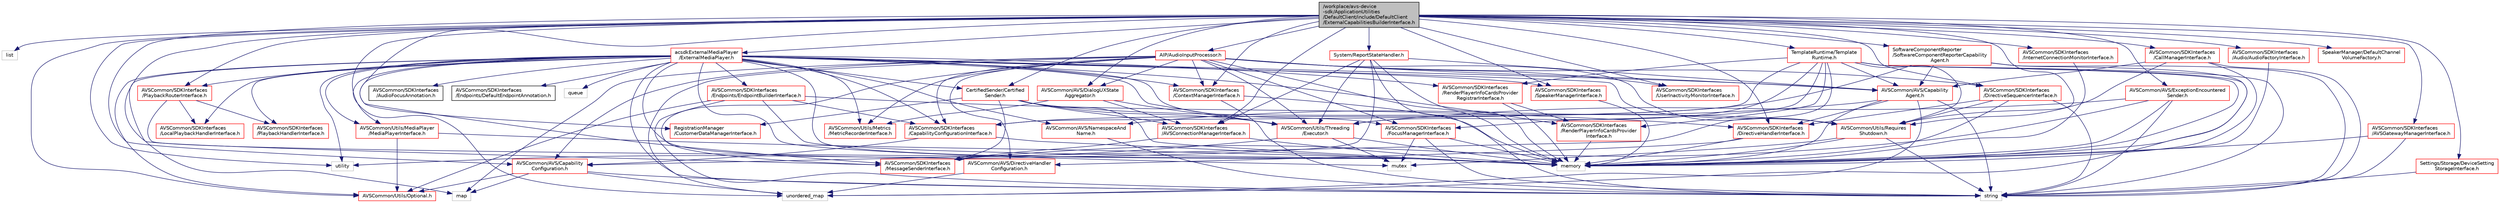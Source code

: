 digraph "/workplace/avs-device-sdk/ApplicationUtilities/DefaultClient/include/DefaultClient/ExternalCapabilitiesBuilderInterface.h"
{
  edge [fontname="Helvetica",fontsize="10",labelfontname="Helvetica",labelfontsize="10"];
  node [fontname="Helvetica",fontsize="10",shape=record];
  Node0 [label="/workplace/avs-device\l-sdk/ApplicationUtilities\l/DefaultClient/include/DefaultClient\l/ExternalCapabilitiesBuilderInterface.h",height=0.2,width=0.4,color="black", fillcolor="grey75", style="filled", fontcolor="black"];
  Node0 -> Node1 [color="midnightblue",fontsize="10",style="solid",fontname="Helvetica"];
  Node1 [label="list",height=0.2,width=0.4,color="grey75", fillcolor="white", style="filled"];
  Node0 -> Node2 [color="midnightblue",fontsize="10",style="solid",fontname="Helvetica"];
  Node2 [label="utility",height=0.2,width=0.4,color="grey75", fillcolor="white", style="filled"];
  Node0 -> Node3 [color="midnightblue",fontsize="10",style="solid",fontname="Helvetica"];
  Node3 [label="acsdkExternalMediaPlayer\l/ExternalMediaPlayer.h",height=0.2,width=0.4,color="red", fillcolor="white", style="filled",URL="$_external_media_player_8h.html"];
  Node3 -> Node4 [color="midnightblue",fontsize="10",style="solid",fontname="Helvetica"];
  Node4 [label="map",height=0.2,width=0.4,color="grey75", fillcolor="white", style="filled"];
  Node3 -> Node5 [color="midnightblue",fontsize="10",style="solid",fontname="Helvetica"];
  Node5 [label="memory",height=0.2,width=0.4,color="grey75", fillcolor="white", style="filled"];
  Node3 -> Node6 [color="midnightblue",fontsize="10",style="solid",fontname="Helvetica"];
  Node6 [label="mutex",height=0.2,width=0.4,color="grey75", fillcolor="white", style="filled"];
  Node3 -> Node7 [color="midnightblue",fontsize="10",style="solid",fontname="Helvetica"];
  Node7 [label="queue",height=0.2,width=0.4,color="grey75", fillcolor="white", style="filled"];
  Node3 -> Node8 [color="midnightblue",fontsize="10",style="solid",fontname="Helvetica"];
  Node8 [label="string",height=0.2,width=0.4,color="grey75", fillcolor="white", style="filled"];
  Node3 -> Node9 [color="midnightblue",fontsize="10",style="solid",fontname="Helvetica"];
  Node9 [label="unordered_map",height=0.2,width=0.4,color="grey75", fillcolor="white", style="filled"];
  Node3 -> Node2 [color="midnightblue",fontsize="10",style="solid",fontname="Helvetica"];
  Node3 -> Node10 [color="midnightblue",fontsize="10",style="solid",fontname="Helvetica"];
  Node10 [label="AVSCommon/AVS/Capability\lAgent.h",height=0.2,width=0.4,color="red", fillcolor="white", style="filled",URL="$_capability_agent_8h.html"];
  Node10 -> Node9 [color="midnightblue",fontsize="10",style="solid",fontname="Helvetica"];
  Node10 -> Node8 [color="midnightblue",fontsize="10",style="solid",fontname="Helvetica"];
  Node10 -> Node5 [color="midnightblue",fontsize="10",style="solid",fontname="Helvetica"];
  Node10 -> Node12 [color="midnightblue",fontsize="10",style="solid",fontname="Helvetica"];
  Node12 [label="AVSCommon/AVS/NamespaceAnd\lName.h",height=0.2,width=0.4,color="red", fillcolor="white", style="filled",URL="$_namespace_and_name_8h.html"];
  Node12 -> Node8 [color="midnightblue",fontsize="10",style="solid",fontname="Helvetica"];
  Node10 -> Node52 [color="midnightblue",fontsize="10",style="solid",fontname="Helvetica"];
  Node52 [label="AVSCommon/SDKInterfaces\l/DirectiveHandlerInterface.h",height=0.2,width=0.4,color="red", fillcolor="white", style="filled",URL="$_directive_handler_interface_8h.html"];
  Node52 -> Node5 [color="midnightblue",fontsize="10",style="solid",fontname="Helvetica"];
  Node52 -> Node66 [color="midnightblue",fontsize="10",style="solid",fontname="Helvetica"];
  Node66 [label="AVSCommon/AVS/DirectiveHandler\lConfiguration.h",height=0.2,width=0.4,color="red", fillcolor="white", style="filled",URL="$_directive_handler_configuration_8h.html"];
  Node66 -> Node9 [color="midnightblue",fontsize="10",style="solid",fontname="Helvetica"];
  Node3 -> Node66 [color="midnightblue",fontsize="10",style="solid",fontname="Helvetica"];
  Node3 -> Node12 [color="midnightblue",fontsize="10",style="solid",fontname="Helvetica"];
  Node3 -> Node72 [color="midnightblue",fontsize="10",style="solid",fontname="Helvetica"];
  Node72 [label="AVSCommon/SDKInterfaces\l/AudioFocusAnnotation.h",height=0.2,width=0.4,color="black", fillcolor="white", style="filled",URL="$_audio_focus_annotation_8h.html"];
  Node3 -> Node73 [color="midnightblue",fontsize="10",style="solid",fontname="Helvetica"];
  Node73 [label="AVSCommon/SDKInterfaces\l/CapabilityConfigurationInterface.h",height=0.2,width=0.4,color="red", fillcolor="white", style="filled",URL="$_capability_configuration_interface_8h.html"];
  Node73 -> Node5 [color="midnightblue",fontsize="10",style="solid",fontname="Helvetica"];
  Node73 -> Node75 [color="midnightblue",fontsize="10",style="solid",fontname="Helvetica"];
  Node75 [label="AVSCommon/AVS/Capability\lConfiguration.h",height=0.2,width=0.4,color="red", fillcolor="white", style="filled",URL="$_capability_configuration_8h.html"];
  Node75 -> Node4 [color="midnightblue",fontsize="10",style="solid",fontname="Helvetica"];
  Node75 -> Node8 [color="midnightblue",fontsize="10",style="solid",fontname="Helvetica"];
  Node75 -> Node9 [color="midnightblue",fontsize="10",style="solid",fontname="Helvetica"];
  Node75 -> Node15 [color="midnightblue",fontsize="10",style="solid",fontname="Helvetica"];
  Node15 [label="AVSCommon/Utils/Optional.h",height=0.2,width=0.4,color="red", fillcolor="white", style="filled",URL="$_optional_8h.html"];
  Node3 -> Node76 [color="midnightblue",fontsize="10",style="solid",fontname="Helvetica"];
  Node76 [label="AVSCommon/SDKInterfaces\l/ContextManagerInterface.h",height=0.2,width=0.4,color="red", fillcolor="white", style="filled",URL="$_context_manager_interface_8h.html"];
  Node76 -> Node5 [color="midnightblue",fontsize="10",style="solid",fontname="Helvetica"];
  Node76 -> Node8 [color="midnightblue",fontsize="10",style="solid",fontname="Helvetica"];
  Node3 -> Node80 [color="midnightblue",fontsize="10",style="solid",fontname="Helvetica"];
  Node80 [label="AVSCommon/SDKInterfaces\l/FocusManagerInterface.h",height=0.2,width=0.4,color="red", fillcolor="white", style="filled",URL="$_focus_manager_interface_8h.html"];
  Node80 -> Node5 [color="midnightblue",fontsize="10",style="solid",fontname="Helvetica"];
  Node80 -> Node6 [color="midnightblue",fontsize="10",style="solid",fontname="Helvetica"];
  Node80 -> Node8 [color="midnightblue",fontsize="10",style="solid",fontname="Helvetica"];
  Node3 -> Node84 [color="midnightblue",fontsize="10",style="solid",fontname="Helvetica"];
  Node84 [label="AVSCommon/SDKInterfaces\l/LocalPlaybackHandlerInterface.h",height=0.2,width=0.4,color="red", fillcolor="white", style="filled",URL="$_local_playback_handler_interface_8h.html"];
  Node3 -> Node86 [color="midnightblue",fontsize="10",style="solid",fontname="Helvetica"];
  Node86 [label="AVSCommon/SDKInterfaces\l/MessageSenderInterface.h",height=0.2,width=0.4,color="red", fillcolor="white", style="filled",URL="$_message_sender_interface_8h.html"];
  Node3 -> Node90 [color="midnightblue",fontsize="10",style="solid",fontname="Helvetica"];
  Node90 [label="AVSCommon/SDKInterfaces\l/PlaybackHandlerInterface.h",height=0.2,width=0.4,color="red", fillcolor="white", style="filled",URL="$_playback_handler_interface_8h.html"];
  Node3 -> Node91 [color="midnightblue",fontsize="10",style="solid",fontname="Helvetica"];
  Node91 [label="AVSCommon/SDKInterfaces\l/PlaybackRouterInterface.h",height=0.2,width=0.4,color="red", fillcolor="white", style="filled",URL="$_playback_router_interface_8h.html"];
  Node91 -> Node5 [color="midnightblue",fontsize="10",style="solid",fontname="Helvetica"];
  Node91 -> Node90 [color="midnightblue",fontsize="10",style="solid",fontname="Helvetica"];
  Node91 -> Node84 [color="midnightblue",fontsize="10",style="solid",fontname="Helvetica"];
  Node3 -> Node92 [color="midnightblue",fontsize="10",style="solid",fontname="Helvetica"];
  Node92 [label="AVSCommon/SDKInterfaces\l/RenderPlayerInfoCardsProvider\lInterface.h",height=0.2,width=0.4,color="red", fillcolor="white", style="filled",URL="$_render_player_info_cards_provider_interface_8h.html"];
  Node92 -> Node5 [color="midnightblue",fontsize="10",style="solid",fontname="Helvetica"];
  Node3 -> Node97 [color="midnightblue",fontsize="10",style="solid",fontname="Helvetica"];
  Node97 [label="AVSCommon/SDKInterfaces\l/RenderPlayerInfoCardsProvider\lRegistrarInterface.h",height=0.2,width=0.4,color="red", fillcolor="white", style="filled",URL="$_render_player_info_cards_provider_registrar_interface_8h.html"];
  Node97 -> Node5 [color="midnightblue",fontsize="10",style="solid",fontname="Helvetica"];
  Node97 -> Node92 [color="midnightblue",fontsize="10",style="solid",fontname="Helvetica"];
  Node3 -> Node98 [color="midnightblue",fontsize="10",style="solid",fontname="Helvetica"];
  Node98 [label="AVSCommon/SDKInterfaces\l/SpeakerManagerInterface.h",height=0.2,width=0.4,color="red", fillcolor="white", style="filled",URL="$_speaker_manager_interface_8h.html"];
  Node98 -> Node5 [color="midnightblue",fontsize="10",style="solid",fontname="Helvetica"];
  Node3 -> Node103 [color="midnightblue",fontsize="10",style="solid",fontname="Helvetica"];
  Node103 [label="AVSCommon/SDKInterfaces\l/Endpoints/DefaultEndpointAnnotation.h",height=0.2,width=0.4,color="black", fillcolor="white", style="filled",URL="$_default_endpoint_annotation_8h.html"];
  Node3 -> Node104 [color="midnightblue",fontsize="10",style="solid",fontname="Helvetica"];
  Node104 [label="AVSCommon/SDKInterfaces\l/Endpoints/EndpointBuilderInterface.h",height=0.2,width=0.4,color="red", fillcolor="white", style="filled",URL="$_endpoint_builder_interface_8h.html"];
  Node104 -> Node5 [color="midnightblue",fontsize="10",style="solid",fontname="Helvetica"];
  Node104 -> Node8 [color="midnightblue",fontsize="10",style="solid",fontname="Helvetica"];
  Node104 -> Node73 [color="midnightblue",fontsize="10",style="solid",fontname="Helvetica"];
  Node104 -> Node52 [color="midnightblue",fontsize="10",style="solid",fontname="Helvetica"];
  Node104 -> Node15 [color="midnightblue",fontsize="10",style="solid",fontname="Helvetica"];
  Node3 -> Node137 [color="midnightblue",fontsize="10",style="solid",fontname="Helvetica"];
  Node137 [label="AVSCommon/Utils/MediaPlayer\l/MediaPlayerInterface.h",height=0.2,width=0.4,color="red", fillcolor="white", style="filled",URL="$_media_player_interface_8h.html"];
  Node137 -> Node5 [color="midnightblue",fontsize="10",style="solid",fontname="Helvetica"];
  Node137 -> Node15 [color="midnightblue",fontsize="10",style="solid",fontname="Helvetica"];
  Node3 -> Node148 [color="midnightblue",fontsize="10",style="solid",fontname="Helvetica"];
  Node148 [label="AVSCommon/Utils/Metrics\l/MetricRecorderInterface.h",height=0.2,width=0.4,color="red", fillcolor="white", style="filled",URL="$_metric_recorder_interface_8h.html"];
  Node3 -> Node15 [color="midnightblue",fontsize="10",style="solid",fontname="Helvetica"];
  Node3 -> Node108 [color="midnightblue",fontsize="10",style="solid",fontname="Helvetica"];
  Node108 [label="AVSCommon/Utils/Requires\lShutdown.h",height=0.2,width=0.4,color="red", fillcolor="white", style="filled",URL="$_requires_shutdown_8h.html"];
  Node108 -> Node5 [color="midnightblue",fontsize="10",style="solid",fontname="Helvetica"];
  Node108 -> Node6 [color="midnightblue",fontsize="10",style="solid",fontname="Helvetica"];
  Node108 -> Node8 [color="midnightblue",fontsize="10",style="solid",fontname="Helvetica"];
  Node3 -> Node153 [color="midnightblue",fontsize="10",style="solid",fontname="Helvetica"];
  Node153 [label="AVSCommon/Utils/Threading\l/Executor.h",height=0.2,width=0.4,color="red", fillcolor="white", style="filled",URL="$_executor_8h.html"];
  Node153 -> Node5 [color="midnightblue",fontsize="10",style="solid",fontname="Helvetica"];
  Node153 -> Node6 [color="midnightblue",fontsize="10",style="solid",fontname="Helvetica"];
  Node153 -> Node2 [color="midnightblue",fontsize="10",style="solid",fontname="Helvetica"];
  Node3 -> Node161 [color="midnightblue",fontsize="10",style="solid",fontname="Helvetica"];
  Node161 [label="CertifiedSender/Certified\lSender.h",height=0.2,width=0.4,color="red", fillcolor="white", style="filled",URL="$_certified_sender_8h.html"];
  Node161 -> Node163 [color="midnightblue",fontsize="10",style="solid",fontname="Helvetica"];
  Node163 [label="AVSCommon/SDKInterfaces\l/AVSConnectionManagerInterface.h",height=0.2,width=0.4,color="red", fillcolor="white", style="filled",URL="$_a_v_s_connection_manager_interface_8h.html"];
  Node163 -> Node5 [color="midnightblue",fontsize="10",style="solid",fontname="Helvetica"];
  Node163 -> Node86 [color="midnightblue",fontsize="10",style="solid",fontname="Helvetica"];
  Node161 -> Node86 [color="midnightblue",fontsize="10",style="solid",fontname="Helvetica"];
  Node161 -> Node108 [color="midnightblue",fontsize="10",style="solid",fontname="Helvetica"];
  Node161 -> Node153 [color="midnightblue",fontsize="10",style="solid",fontname="Helvetica"];
  Node161 -> Node177 [color="midnightblue",fontsize="10",style="solid",fontname="Helvetica"];
  Node177 [label="RegistrationManager\l/CustomerDataManagerInterface.h",height=0.2,width=0.4,color="red", fillcolor="white", style="filled",URL="$_customer_data_manager_interface_8h.html"];
  Node161 -> Node5 [color="midnightblue",fontsize="10",style="solid",fontname="Helvetica"];
  Node0 -> Node201 [color="midnightblue",fontsize="10",style="solid",fontname="Helvetica"];
  Node201 [label="AIP/AudioInputProcessor.h",height=0.2,width=0.4,color="red", fillcolor="white", style="filled",URL="$_audio_input_processor_8h.html"];
  Node201 -> Node4 [color="midnightblue",fontsize="10",style="solid",fontname="Helvetica"];
  Node201 -> Node5 [color="midnightblue",fontsize="10",style="solid",fontname="Helvetica"];
  Node201 -> Node9 [color="midnightblue",fontsize="10",style="solid",fontname="Helvetica"];
  Node201 -> Node10 [color="midnightblue",fontsize="10",style="solid",fontname="Helvetica"];
  Node201 -> Node75 [color="midnightblue",fontsize="10",style="solid",fontname="Helvetica"];
  Node201 -> Node207 [color="midnightblue",fontsize="10",style="solid",fontname="Helvetica"];
  Node207 [label="AVSCommon/AVS/DialogUXState\lAggregator.h",height=0.2,width=0.4,color="red", fillcolor="white", style="filled",URL="$_dialog_u_x_state_aggregator_8h.html"];
  Node207 -> Node163 [color="midnightblue",fontsize="10",style="solid",fontname="Helvetica"];
  Node207 -> Node148 [color="midnightblue",fontsize="10",style="solid",fontname="Helvetica"];
  Node207 -> Node153 [color="midnightblue",fontsize="10",style="solid",fontname="Helvetica"];
  Node201 -> Node66 [color="midnightblue",fontsize="10",style="solid",fontname="Helvetica"];
  Node201 -> Node73 [color="midnightblue",fontsize="10",style="solid",fontname="Helvetica"];
  Node201 -> Node76 [color="midnightblue",fontsize="10",style="solid",fontname="Helvetica"];
  Node201 -> Node215 [color="midnightblue",fontsize="10",style="solid",fontname="Helvetica"];
  Node215 [label="AVSCommon/SDKInterfaces\l/DirectiveSequencerInterface.h",height=0.2,width=0.4,color="red", fillcolor="white", style="filled",URL="$_directive_sequencer_interface_8h.html"];
  Node215 -> Node5 [color="midnightblue",fontsize="10",style="solid",fontname="Helvetica"];
  Node215 -> Node8 [color="midnightblue",fontsize="10",style="solid",fontname="Helvetica"];
  Node215 -> Node52 [color="midnightblue",fontsize="10",style="solid",fontname="Helvetica"];
  Node215 -> Node108 [color="midnightblue",fontsize="10",style="solid",fontname="Helvetica"];
  Node201 -> Node80 [color="midnightblue",fontsize="10",style="solid",fontname="Helvetica"];
  Node201 -> Node86 [color="midnightblue",fontsize="10",style="solid",fontname="Helvetica"];
  Node201 -> Node219 [color="midnightblue",fontsize="10",style="solid",fontname="Helvetica"];
  Node219 [label="AVSCommon/SDKInterfaces\l/UserInactivityMonitorInterface.h",height=0.2,width=0.4,color="red", fillcolor="white", style="filled",URL="$_user_inactivity_monitor_interface_8h.html"];
  Node201 -> Node148 [color="midnightblue",fontsize="10",style="solid",fontname="Helvetica"];
  Node201 -> Node108 [color="midnightblue",fontsize="10",style="solid",fontname="Helvetica"];
  Node201 -> Node153 [color="midnightblue",fontsize="10",style="solid",fontname="Helvetica"];
  Node0 -> Node75 [color="midnightblue",fontsize="10",style="solid",fontname="Helvetica"];
  Node0 -> Node207 [color="midnightblue",fontsize="10",style="solid",fontname="Helvetica"];
  Node0 -> Node241 [color="midnightblue",fontsize="10",style="solid",fontname="Helvetica"];
  Node241 [label="AVSCommon/AVS/ExceptionEncountered\lSender.h",height=0.2,width=0.4,color="red", fillcolor="white", style="filled",URL="$_exception_encountered_sender_8h.html"];
  Node241 -> Node5 [color="midnightblue",fontsize="10",style="solid",fontname="Helvetica"];
  Node241 -> Node8 [color="midnightblue",fontsize="10",style="solid",fontname="Helvetica"];
  Node241 -> Node86 [color="midnightblue",fontsize="10",style="solid",fontname="Helvetica"];
  Node241 -> Node153 [color="midnightblue",fontsize="10",style="solid",fontname="Helvetica"];
  Node0 -> Node163 [color="midnightblue",fontsize="10",style="solid",fontname="Helvetica"];
  Node0 -> Node242 [color="midnightblue",fontsize="10",style="solid",fontname="Helvetica"];
  Node242 [label="AVSCommon/SDKInterfaces\l/AVSGatewayManagerInterface.h",height=0.2,width=0.4,color="red", fillcolor="white", style="filled",URL="$_a_v_s_gateway_manager_interface_8h.html"];
  Node242 -> Node8 [color="midnightblue",fontsize="10",style="solid",fontname="Helvetica"];
  Node242 -> Node5 [color="midnightblue",fontsize="10",style="solid",fontname="Helvetica"];
  Node0 -> Node244 [color="midnightblue",fontsize="10",style="solid",fontname="Helvetica"];
  Node244 [label="AVSCommon/SDKInterfaces\l/Audio/AudioFactoryInterface.h",height=0.2,width=0.4,color="red", fillcolor="white", style="filled",URL="$_audio_factory_interface_8h.html"];
  Node244 -> Node5 [color="midnightblue",fontsize="10",style="solid",fontname="Helvetica"];
  Node0 -> Node249 [color="midnightblue",fontsize="10",style="solid",fontname="Helvetica"];
  Node249 [label="AVSCommon/SDKInterfaces\l/CallManagerInterface.h",height=0.2,width=0.4,color="red", fillcolor="white", style="filled",URL="$_call_manager_interface_8h.html"];
  Node249 -> Node5 [color="midnightblue",fontsize="10",style="solid",fontname="Helvetica"];
  Node249 -> Node8 [color="midnightblue",fontsize="10",style="solid",fontname="Helvetica"];
  Node249 -> Node10 [color="midnightblue",fontsize="10",style="solid",fontname="Helvetica"];
  Node249 -> Node108 [color="midnightblue",fontsize="10",style="solid",fontname="Helvetica"];
  Node0 -> Node76 [color="midnightblue",fontsize="10",style="solid",fontname="Helvetica"];
  Node0 -> Node52 [color="midnightblue",fontsize="10",style="solid",fontname="Helvetica"];
  Node0 -> Node215 [color="midnightblue",fontsize="10",style="solid",fontname="Helvetica"];
  Node0 -> Node252 [color="midnightblue",fontsize="10",style="solid",fontname="Helvetica"];
  Node252 [label="AVSCommon/SDKInterfaces\l/InternetConnectionMonitorInterface.h",height=0.2,width=0.4,color="red", fillcolor="white", style="filled",URL="$_internet_connection_monitor_interface_8h.html"];
  Node252 -> Node5 [color="midnightblue",fontsize="10",style="solid",fontname="Helvetica"];
  Node0 -> Node86 [color="midnightblue",fontsize="10",style="solid",fontname="Helvetica"];
  Node0 -> Node91 [color="midnightblue",fontsize="10",style="solid",fontname="Helvetica"];
  Node0 -> Node98 [color="midnightblue",fontsize="10",style="solid",fontname="Helvetica"];
  Node0 -> Node219 [color="midnightblue",fontsize="10",style="solid",fontname="Helvetica"];
  Node0 -> Node137 [color="midnightblue",fontsize="10",style="solid",fontname="Helvetica"];
  Node0 -> Node15 [color="midnightblue",fontsize="10",style="solid",fontname="Helvetica"];
  Node0 -> Node108 [color="midnightblue",fontsize="10",style="solid",fontname="Helvetica"];
  Node0 -> Node161 [color="midnightblue",fontsize="10",style="solid",fontname="Helvetica"];
  Node0 -> Node177 [color="midnightblue",fontsize="10",style="solid",fontname="Helvetica"];
  Node0 -> Node253 [color="midnightblue",fontsize="10",style="solid",fontname="Helvetica"];
  Node253 [label="Settings/Storage/DeviceSetting\lStorageInterface.h",height=0.2,width=0.4,color="red", fillcolor="white", style="filled",URL="$_device_setting_storage_interface_8h.html"];
  Node253 -> Node8 [color="midnightblue",fontsize="10",style="solid",fontname="Helvetica"];
  Node0 -> Node255 [color="midnightblue",fontsize="10",style="solid",fontname="Helvetica"];
  Node255 [label="SoftwareComponentReporter\l/SoftwareComponentReporterCapability\lAgent.h",height=0.2,width=0.4,color="red", fillcolor="white", style="filled",URL="$_software_component_reporter_capability_agent_8h.html"];
  Node255 -> Node5 [color="midnightblue",fontsize="10",style="solid",fontname="Helvetica"];
  Node255 -> Node8 [color="midnightblue",fontsize="10",style="solid",fontname="Helvetica"];
  Node255 -> Node10 [color="midnightblue",fontsize="10",style="solid",fontname="Helvetica"];
  Node255 -> Node73 [color="midnightblue",fontsize="10",style="solid",fontname="Helvetica"];
  Node0 -> Node258 [color="midnightblue",fontsize="10",style="solid",fontname="Helvetica"];
  Node258 [label="SpeakerManager/DefaultChannel\lVolumeFactory.h",height=0.2,width=0.4,color="red", fillcolor="white", style="filled",URL="$_default_channel_volume_factory_8h.html"];
  Node0 -> Node261 [color="midnightblue",fontsize="10",style="solid",fontname="Helvetica"];
  Node261 [label="System/ReportStateHandler.h",height=0.2,width=0.4,color="red", fillcolor="white", style="filled",URL="$_report_state_handler_8h.html"];
  Node261 -> Node5 [color="midnightblue",fontsize="10",style="solid",fontname="Helvetica"];
  Node261 -> Node8 [color="midnightblue",fontsize="10",style="solid",fontname="Helvetica"];
  Node261 -> Node10 [color="midnightblue",fontsize="10",style="solid",fontname="Helvetica"];
  Node261 -> Node163 [color="midnightblue",fontsize="10",style="solid",fontname="Helvetica"];
  Node261 -> Node86 [color="midnightblue",fontsize="10",style="solid",fontname="Helvetica"];
  Node261 -> Node153 [color="midnightblue",fontsize="10",style="solid",fontname="Helvetica"];
  Node0 -> Node267 [color="midnightblue",fontsize="10",style="solid",fontname="Helvetica"];
  Node267 [label="TemplateRuntime/Template\lRuntime.h",height=0.2,width=0.4,color="red", fillcolor="white", style="filled",URL="$_template_runtime_8h.html"];
  Node267 -> Node5 [color="midnightblue",fontsize="10",style="solid",fontname="Helvetica"];
  Node267 -> Node8 [color="midnightblue",fontsize="10",style="solid",fontname="Helvetica"];
  Node267 -> Node9 [color="midnightblue",fontsize="10",style="solid",fontname="Helvetica"];
  Node267 -> Node10 [color="midnightblue",fontsize="10",style="solid",fontname="Helvetica"];
  Node267 -> Node75 [color="midnightblue",fontsize="10",style="solid",fontname="Helvetica"];
  Node267 -> Node73 [color="midnightblue",fontsize="10",style="solid",fontname="Helvetica"];
  Node267 -> Node80 [color="midnightblue",fontsize="10",style="solid",fontname="Helvetica"];
  Node267 -> Node92 [color="midnightblue",fontsize="10",style="solid",fontname="Helvetica"];
  Node267 -> Node97 [color="midnightblue",fontsize="10",style="solid",fontname="Helvetica"];
  Node267 -> Node108 [color="midnightblue",fontsize="10",style="solid",fontname="Helvetica"];
  Node267 -> Node153 [color="midnightblue",fontsize="10",style="solid",fontname="Helvetica"];
}
